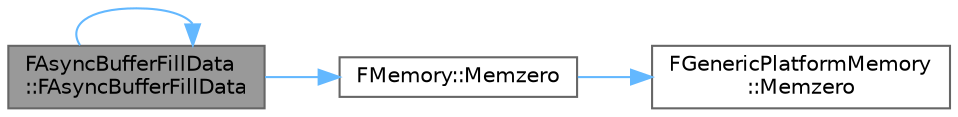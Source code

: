 digraph "FAsyncBufferFillData::FAsyncBufferFillData"
{
 // INTERACTIVE_SVG=YES
 // LATEX_PDF_SIZE
  bgcolor="transparent";
  edge [fontname=Helvetica,fontsize=10,labelfontname=Helvetica,labelfontsize=10];
  node [fontname=Helvetica,fontsize=10,shape=box,height=0.2,width=0.4];
  rankdir="LR";
  Node1 [id="Node000001",label="FAsyncBufferFillData\l::FAsyncBufferFillData",height=0.2,width=0.4,color="gray40", fillcolor="grey60", style="filled", fontcolor="black",tooltip="Constructor, just zeros everything."];
  Node1 -> Node1 [id="edge1_Node000001_Node000001",color="steelblue1",style="solid",tooltip=" "];
  Node1 -> Node2 [id="edge2_Node000001_Node000002",color="steelblue1",style="solid",tooltip=" "];
  Node2 [id="Node000002",label="FMemory::Memzero",height=0.2,width=0.4,color="grey40", fillcolor="white", style="filled",URL="$de/d4a/structFMemory.html#a0604bcc0825d833d31f8fbe97c8fce85",tooltip=" "];
  Node2 -> Node3 [id="edge3_Node000002_Node000003",color="steelblue1",style="solid",tooltip=" "];
  Node3 [id="Node000003",label="FGenericPlatformMemory\l::Memzero",height=0.2,width=0.4,color="grey40", fillcolor="white", style="filled",URL="$d3/dfd/structFGenericPlatformMemory.html#a47a70c53809a3610287304eb64c4cd57",tooltip=" "];
}
